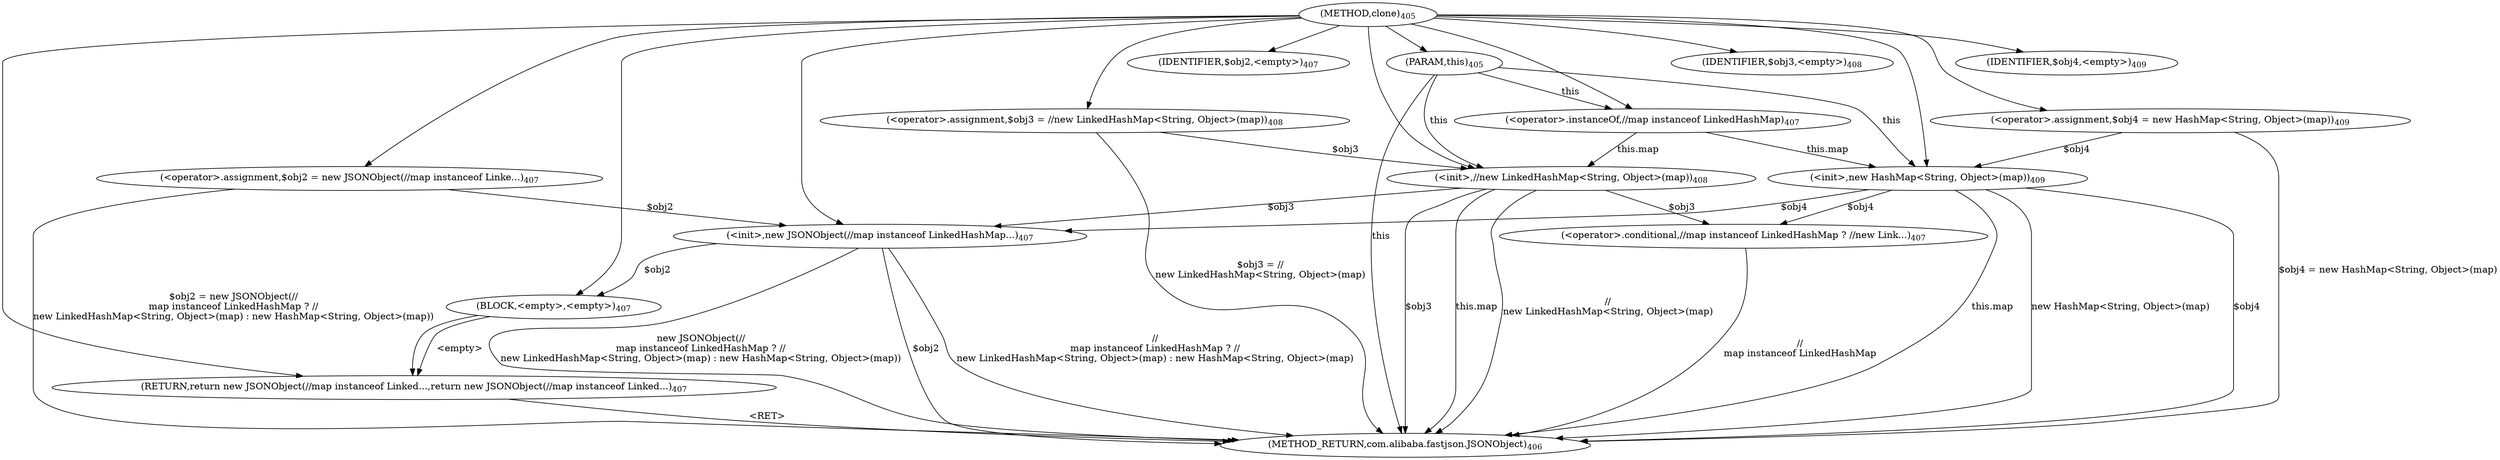 digraph "clone" {  
"1149" [label = <(METHOD,clone)<SUB>405</SUB>> ]
"1192" [label = <(METHOD_RETURN,com.alibaba.fastjson.JSONObject)<SUB>406</SUB>> ]
"1150" [label = <(PARAM,this)<SUB>405</SUB>> ]
"1152" [label = <(RETURN,return new JSONObject(//
map instanceof Linked...,return new JSONObject(//
map instanceof Linked...)<SUB>407</SUB>> ]
"1153" [label = <(BLOCK,&lt;empty&gt;,&lt;empty&gt;)<SUB>407</SUB>> ]
"1155" [label = <(&lt;operator&gt;.assignment,$obj2 = new JSONObject(//
map instanceof Linke...)<SUB>407</SUB>> ]
"1158" [label = <(&lt;init&gt;,new JSONObject(//
map instanceof LinkedHashMap...)<SUB>407</SUB>> ]
"1188" [label = <(IDENTIFIER,$obj2,&lt;empty&gt;)<SUB>407</SUB>> ]
"1155" [label = <(&lt;operator&gt;.assignment,$obj2 = new JSONObject(//
map instanceof Linke...)<SUB>407</SUB>> ]
"1155" [label = <(&lt;operator&gt;.assignment,$obj2 = new JSONObject(//
map instanceof Linke...)<SUB>407</SUB>> ]
"1158" [label = <(&lt;init&gt;,new JSONObject(//
map instanceof LinkedHashMap...)<SUB>407</SUB>> ]
"1158" [label = <(&lt;init&gt;,new JSONObject(//
map instanceof LinkedHashMap...)<SUB>407</SUB>> ]
"1160" [label = <(&lt;operator&gt;.conditional,//
map instanceof LinkedHashMap ? //
new Link...)<SUB>407</SUB>> ]
"1160" [label = <(&lt;operator&gt;.conditional,//
map instanceof LinkedHashMap ? //
new Link...)<SUB>407</SUB>> ]
"1160" [label = <(&lt;operator&gt;.conditional,//
map instanceof LinkedHashMap ? //
new Link...)<SUB>407</SUB>> ]
"1161" [label = <(&lt;operator&gt;.instanceOf,//
map instanceof LinkedHashMap)<SUB>407</SUB>> ]
"1161" [label = <(&lt;operator&gt;.instanceOf,//
map instanceof LinkedHashMap)<SUB>407</SUB>> ]
"1168" [label = <(&lt;operator&gt;.assignment,$obj3 = //
new LinkedHashMap&lt;String, Object&gt;(map))<SUB>408</SUB>> ]
"1171" [label = <(&lt;init&gt;,//
new LinkedHashMap&lt;String, Object&gt;(map))<SUB>408</SUB>> ]
"1176" [label = <(IDENTIFIER,$obj3,&lt;empty&gt;)<SUB>408</SUB>> ]
"1179" [label = <(&lt;operator&gt;.assignment,$obj4 = new HashMap&lt;String, Object&gt;(map))<SUB>409</SUB>> ]
"1182" [label = <(&lt;init&gt;,new HashMap&lt;String, Object&gt;(map))<SUB>409</SUB>> ]
"1187" [label = <(IDENTIFIER,$obj4,&lt;empty&gt;)<SUB>409</SUB>> ]
"1168" [label = <(&lt;operator&gt;.assignment,$obj3 = //
new LinkedHashMap&lt;String, Object&gt;(map))<SUB>408</SUB>> ]
"1168" [label = <(&lt;operator&gt;.assignment,$obj3 = //
new LinkedHashMap&lt;String, Object&gt;(map))<SUB>408</SUB>> ]
"1171" [label = <(&lt;init&gt;,//
new LinkedHashMap&lt;String, Object&gt;(map))<SUB>408</SUB>> ]
"1171" [label = <(&lt;init&gt;,//
new LinkedHashMap&lt;String, Object&gt;(map))<SUB>408</SUB>> ]
"1179" [label = <(&lt;operator&gt;.assignment,$obj4 = new HashMap&lt;String, Object&gt;(map))<SUB>409</SUB>> ]
"1179" [label = <(&lt;operator&gt;.assignment,$obj4 = new HashMap&lt;String, Object&gt;(map))<SUB>409</SUB>> ]
"1182" [label = <(&lt;init&gt;,new HashMap&lt;String, Object&gt;(map))<SUB>409</SUB>> ]
"1182" [label = <(&lt;init&gt;,new HashMap&lt;String, Object&gt;(map))<SUB>409</SUB>> ]
  "1152" -> "1192"  [ label = "&lt;RET&gt;"] 
  "1150" -> "1192"  [ label = "this"] 
  "1155" -> "1192"  [ label = "$obj2 = new JSONObject(//
map instanceof LinkedHashMap ? //
new LinkedHashMap&lt;String, Object&gt;(map) : new HashMap&lt;String, Object&gt;(map))"] 
  "1158" -> "1192"  [ label = "$obj2"] 
  "1160" -> "1192"  [ label = "//
map instanceof LinkedHashMap"] 
  "1179" -> "1192"  [ label = "$obj4 = new HashMap&lt;String, Object&gt;(map)"] 
  "1182" -> "1192"  [ label = "$obj4"] 
  "1182" -> "1192"  [ label = "this.map"] 
  "1182" -> "1192"  [ label = "new HashMap&lt;String, Object&gt;(map)"] 
  "1168" -> "1192"  [ label = "$obj3 = //
new LinkedHashMap&lt;String, Object&gt;(map)"] 
  "1171" -> "1192"  [ label = "$obj3"] 
  "1171" -> "1192"  [ label = "this.map"] 
  "1171" -> "1192"  [ label = "//
new LinkedHashMap&lt;String, Object&gt;(map)"] 
  "1158" -> "1192"  [ label = "//
map instanceof LinkedHashMap ? //
new LinkedHashMap&lt;String, Object&gt;(map) : new HashMap&lt;String, Object&gt;(map)"] 
  "1158" -> "1192"  [ label = "new JSONObject(//
map instanceof LinkedHashMap ? //
new LinkedHashMap&lt;String, Object&gt;(map) : new HashMap&lt;String, Object&gt;(map))"] 
  "1149" -> "1150" 
  "1153" -> "1152" 
  "1153" -> "1152"  [ label = "&lt;empty&gt;"] 
  "1149" -> "1152" 
  "1158" -> "1153"  [ label = "$obj2"] 
  "1149" -> "1153" 
  "1149" -> "1155" 
  "1149" -> "1188" 
  "1155" -> "1158"  [ label = "$obj2"] 
  "1149" -> "1158" 
  "1171" -> "1158"  [ label = "$obj3"] 
  "1182" -> "1158"  [ label = "$obj4"] 
  "1171" -> "1160"  [ label = "$obj3"] 
  "1182" -> "1160"  [ label = "$obj4"] 
  "1150" -> "1161"  [ label = "this"] 
  "1149" -> "1161" 
  "1149" -> "1168" 
  "1149" -> "1176" 
  "1149" -> "1179" 
  "1149" -> "1187" 
  "1168" -> "1171"  [ label = "$obj3"] 
  "1149" -> "1171" 
  "1150" -> "1171"  [ label = "this"] 
  "1161" -> "1171"  [ label = "this.map"] 
  "1179" -> "1182"  [ label = "$obj4"] 
  "1149" -> "1182" 
  "1150" -> "1182"  [ label = "this"] 
  "1161" -> "1182"  [ label = "this.map"] 
}
